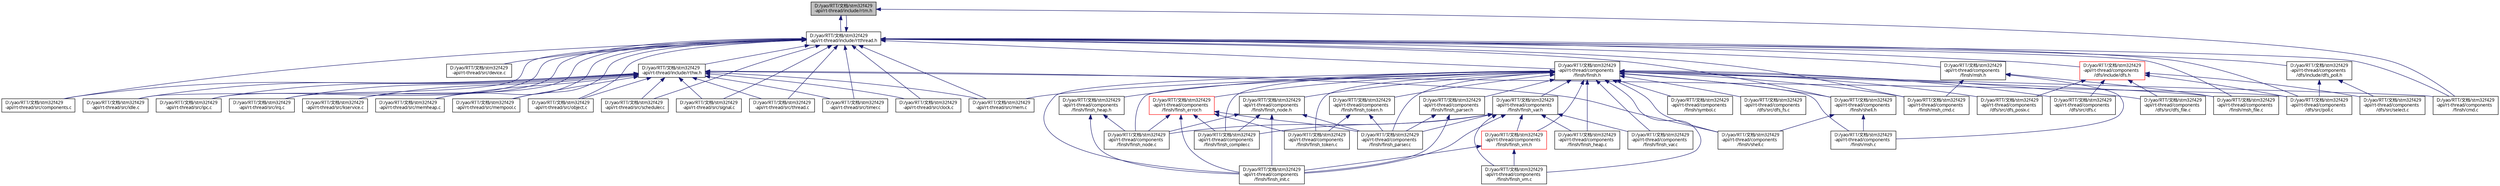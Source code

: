 digraph "D:/yao/RTT/文档/stm32f429-api/rt-thread/include/rtm.h"
{
  edge [fontname="FreeSans.ttf",fontsize="10",labelfontname="FreeSans.ttf",labelfontsize="10"];
  node [fontname="FreeSans.ttf",fontsize="10",shape=record];
  Node1 [label="D:/yao/RTT/文档/stm32f429\l-api/rt-thread/include/rtm.h",height=0.2,width=0.4,color="black", fillcolor="grey75", style="filled", fontcolor="black"];
  Node1 -> Node2 [dir="back",color="midnightblue",fontsize="10",style="solid",fontname="FreeSans.ttf"];
  Node2 [label="D:/yao/RTT/文档/stm32f429\l-api/rt-thread/include/rtthread.h",height=0.2,width=0.4,color="black", fillcolor="white", style="filled",URL="$rtthread_8h.html"];
  Node2 -> Node3 [dir="back",color="midnightblue",fontsize="10",style="solid",fontname="FreeSans.ttf"];
  Node3 [label="D:/yao/RTT/文档/stm32f429\l-api/rt-thread/src/clock.c",height=0.2,width=0.4,color="black", fillcolor="white", style="filled",URL="$clock_8c.html"];
  Node2 -> Node4 [dir="back",color="midnightblue",fontsize="10",style="solid",fontname="FreeSans.ttf"];
  Node4 [label="D:/yao/RTT/文档/stm32f429\l-api/rt-thread/src/components.c",height=0.2,width=0.4,color="black", fillcolor="white", style="filled",URL="$components_8c.html"];
  Node2 -> Node5 [dir="back",color="midnightblue",fontsize="10",style="solid",fontname="FreeSans.ttf"];
  Node5 [label="D:/yao/RTT/文档/stm32f429\l-api/rt-thread/src/device.c",height=0.2,width=0.4,color="black", fillcolor="white", style="filled",URL="$device_8c.html"];
  Node2 -> Node6 [dir="back",color="midnightblue",fontsize="10",style="solid",fontname="FreeSans.ttf"];
  Node6 [label="D:/yao/RTT/文档/stm32f429\l-api/rt-thread/src/idle.c",height=0.2,width=0.4,color="black", fillcolor="white", style="filled",URL="$idle_8c.html"];
  Node2 -> Node7 [dir="back",color="midnightblue",fontsize="10",style="solid",fontname="FreeSans.ttf"];
  Node7 [label="D:/yao/RTT/文档/stm32f429\l-api/rt-thread/src/ipc.c",height=0.2,width=0.4,color="black", fillcolor="white", style="filled",URL="$ipc_8c.html"];
  Node2 -> Node8 [dir="back",color="midnightblue",fontsize="10",style="solid",fontname="FreeSans.ttf"];
  Node8 [label="D:/yao/RTT/文档/stm32f429\l-api/rt-thread/src/irq.c",height=0.2,width=0.4,color="black", fillcolor="white", style="filled",URL="$irq_8c.html"];
  Node2 -> Node9 [dir="back",color="midnightblue",fontsize="10",style="solid",fontname="FreeSans.ttf"];
  Node9 [label="D:/yao/RTT/文档/stm32f429\l-api/rt-thread/src/kservice.c",height=0.2,width=0.4,color="black", fillcolor="white", style="filled",URL="$kservice_8c.html"];
  Node2 -> Node10 [dir="back",color="midnightblue",fontsize="10",style="solid",fontname="FreeSans.ttf"];
  Node10 [label="D:/yao/RTT/文档/stm32f429\l-api/rt-thread/src/mem.c",height=0.2,width=0.4,color="black", fillcolor="white", style="filled",URL="$mem_8c.html"];
  Node2 -> Node11 [dir="back",color="midnightblue",fontsize="10",style="solid",fontname="FreeSans.ttf"];
  Node11 [label="D:/yao/RTT/文档/stm32f429\l-api/rt-thread/src/memheap.c",height=0.2,width=0.4,color="black", fillcolor="white", style="filled",URL="$memheap_8c.html"];
  Node2 -> Node12 [dir="back",color="midnightblue",fontsize="10",style="solid",fontname="FreeSans.ttf"];
  Node12 [label="D:/yao/RTT/文档/stm32f429\l-api/rt-thread/src/mempool.c",height=0.2,width=0.4,color="black", fillcolor="white", style="filled",URL="$mempool_8c.html"];
  Node2 -> Node13 [dir="back",color="midnightblue",fontsize="10",style="solid",fontname="FreeSans.ttf"];
  Node13 [label="D:/yao/RTT/文档/stm32f429\l-api/rt-thread/src/object.c",height=0.2,width=0.4,color="black", fillcolor="white", style="filled",URL="$object_8c.html"];
  Node2 -> Node14 [dir="back",color="midnightblue",fontsize="10",style="solid",fontname="FreeSans.ttf"];
  Node14 [label="D:/yao/RTT/文档/stm32f429\l-api/rt-thread/src/scheduler.c",height=0.2,width=0.4,color="black", fillcolor="white", style="filled",URL="$scheduler_8c.html"];
  Node2 -> Node15 [dir="back",color="midnightblue",fontsize="10",style="solid",fontname="FreeSans.ttf"];
  Node15 [label="D:/yao/RTT/文档/stm32f429\l-api/rt-thread/src/signal.c",height=0.2,width=0.4,color="black", fillcolor="white", style="filled",URL="$signal_8c.html"];
  Node2 -> Node16 [dir="back",color="midnightblue",fontsize="10",style="solid",fontname="FreeSans.ttf"];
  Node16 [label="D:/yao/RTT/文档/stm32f429\l-api/rt-thread/src/thread.c",height=0.2,width=0.4,color="black", fillcolor="white", style="filled",URL="$thread_8c.html"];
  Node2 -> Node17 [dir="back",color="midnightblue",fontsize="10",style="solid",fontname="FreeSans.ttf"];
  Node17 [label="D:/yao/RTT/文档/stm32f429\l-api/rt-thread/src/timer.c",height=0.2,width=0.4,color="black", fillcolor="white", style="filled",URL="$timer_8c.html"];
  Node2 -> Node18 [dir="back",color="midnightblue",fontsize="10",style="solid",fontname="FreeSans.ttf"];
  Node18 [label="D:/yao/RTT/文档/stm32f429\l-api/rt-thread/include/rthw.h",height=0.2,width=0.4,color="black", fillcolor="white", style="filled",URL="$rthw_8h.html"];
  Node18 -> Node3 [dir="back",color="midnightblue",fontsize="10",style="solid",fontname="FreeSans.ttf"];
  Node18 -> Node4 [dir="back",color="midnightblue",fontsize="10",style="solid",fontname="FreeSans.ttf"];
  Node18 -> Node6 [dir="back",color="midnightblue",fontsize="10",style="solid",fontname="FreeSans.ttf"];
  Node18 -> Node7 [dir="back",color="midnightblue",fontsize="10",style="solid",fontname="FreeSans.ttf"];
  Node18 -> Node8 [dir="back",color="midnightblue",fontsize="10",style="solid",fontname="FreeSans.ttf"];
  Node18 -> Node9 [dir="back",color="midnightblue",fontsize="10",style="solid",fontname="FreeSans.ttf"];
  Node18 -> Node10 [dir="back",color="midnightblue",fontsize="10",style="solid",fontname="FreeSans.ttf"];
  Node18 -> Node11 [dir="back",color="midnightblue",fontsize="10",style="solid",fontname="FreeSans.ttf"];
  Node18 -> Node12 [dir="back",color="midnightblue",fontsize="10",style="solid",fontname="FreeSans.ttf"];
  Node18 -> Node13 [dir="back",color="midnightblue",fontsize="10",style="solid",fontname="FreeSans.ttf"];
  Node18 -> Node14 [dir="back",color="midnightblue",fontsize="10",style="solid",fontname="FreeSans.ttf"];
  Node18 -> Node15 [dir="back",color="midnightblue",fontsize="10",style="solid",fontname="FreeSans.ttf"];
  Node18 -> Node16 [dir="back",color="midnightblue",fontsize="10",style="solid",fontname="FreeSans.ttf"];
  Node18 -> Node17 [dir="back",color="midnightblue",fontsize="10",style="solid",fontname="FreeSans.ttf"];
  Node18 -> Node19 [dir="back",color="midnightblue",fontsize="10",style="solid",fontname="FreeSans.ttf"];
  Node19 [label="D:/yao/RTT/文档/stm32f429\l-api/rt-thread/components\l/finsh/shell.c",height=0.2,width=0.4,color="black", fillcolor="white", style="filled",URL="$shell_8c.html"];
  Node18 -> Node20 [dir="back",color="midnightblue",fontsize="10",style="solid",fontname="FreeSans.ttf"];
  Node20 [label="D:/yao/RTT/文档/stm32f429\l-api/rt-thread/components\l/dfs/src/poll.c",height=0.2,width=0.4,color="black", fillcolor="white", style="filled",URL="$poll_8c.html"];
  Node2 -> Node1 [dir="back",color="midnightblue",fontsize="10",style="solid",fontname="FreeSans.ttf"];
  Node2 -> Node21 [dir="back",color="midnightblue",fontsize="10",style="solid",fontname="FreeSans.ttf"];
  Node21 [label="D:/yao/RTT/文档/stm32f429\l-api/rt-thread/components\l/finsh/cmd.c",height=0.2,width=0.4,color="black", fillcolor="white", style="filled",URL="$cmd_8c.html"];
  Node2 -> Node22 [dir="back",color="midnightblue",fontsize="10",style="solid",fontname="FreeSans.ttf"];
  Node22 [label="D:/yao/RTT/文档/stm32f429\l-api/rt-thread/components\l/finsh/finsh.h",height=0.2,width=0.4,color="black", fillcolor="white", style="filled",URL="$components_2finsh_2finsh_8h.html"];
  Node22 -> Node10 [dir="back",color="midnightblue",fontsize="10",style="solid",fontname="FreeSans.ttf"];
  Node22 -> Node21 [dir="back",color="midnightblue",fontsize="10",style="solid",fontname="FreeSans.ttf"];
  Node22 -> Node23 [dir="back",color="midnightblue",fontsize="10",style="solid",fontname="FreeSans.ttf"];
  Node23 [label="D:/yao/RTT/文档/stm32f429\l-api/rt-thread/components\l/finsh/finsh_compiler.c",height=0.2,width=0.4,color="black", fillcolor="white", style="filled",URL="$finsh__compiler_8c.html"];
  Node22 -> Node24 [dir="back",color="midnightblue",fontsize="10",style="solid",fontname="FreeSans.ttf"];
  Node24 [label="D:/yao/RTT/文档/stm32f429\l-api/rt-thread/components\l/finsh/finsh_node.h",height=0.2,width=0.4,color="black", fillcolor="white", style="filled",URL="$finsh__node_8h.html"];
  Node24 -> Node23 [dir="back",color="midnightblue",fontsize="10",style="solid",fontname="FreeSans.ttf"];
  Node24 -> Node25 [dir="back",color="midnightblue",fontsize="10",style="solid",fontname="FreeSans.ttf"];
  Node25 [label="D:/yao/RTT/文档/stm32f429\l-api/rt-thread/components\l/finsh/finsh_init.c",height=0.2,width=0.4,color="black", fillcolor="white", style="filled",URL="$finsh__init_8c.html"];
  Node24 -> Node26 [dir="back",color="midnightblue",fontsize="10",style="solid",fontname="FreeSans.ttf"];
  Node26 [label="D:/yao/RTT/文档/stm32f429\l-api/rt-thread/components\l/finsh/finsh_node.c",height=0.2,width=0.4,color="black", fillcolor="white", style="filled",URL="$finsh__node_8c.html"];
  Node24 -> Node27 [dir="back",color="midnightblue",fontsize="10",style="solid",fontname="FreeSans.ttf"];
  Node27 [label="D:/yao/RTT/文档/stm32f429\l-api/rt-thread/components\l/finsh/finsh_parser.c",height=0.2,width=0.4,color="black", fillcolor="white", style="filled",URL="$finsh__parser_8c.html"];
  Node22 -> Node28 [dir="back",color="midnightblue",fontsize="10",style="solid",fontname="FreeSans.ttf"];
  Node28 [label="D:/yao/RTT/文档/stm32f429\l-api/rt-thread/components\l/finsh/finsh_error.h",height=0.2,width=0.4,color="red", fillcolor="white", style="filled",URL="$finsh__error_8h.html"];
  Node28 -> Node23 [dir="back",color="midnightblue",fontsize="10",style="solid",fontname="FreeSans.ttf"];
  Node28 -> Node25 [dir="back",color="midnightblue",fontsize="10",style="solid",fontname="FreeSans.ttf"];
  Node28 -> Node26 [dir="back",color="midnightblue",fontsize="10",style="solid",fontname="FreeSans.ttf"];
  Node28 -> Node27 [dir="back",color="midnightblue",fontsize="10",style="solid",fontname="FreeSans.ttf"];
  Node28 -> Node29 [dir="back",color="midnightblue",fontsize="10",style="solid",fontname="FreeSans.ttf"];
  Node29 [label="D:/yao/RTT/文档/stm32f429\l-api/rt-thread/components\l/finsh/finsh_token.c",height=0.2,width=0.4,color="black", fillcolor="white", style="filled",URL="$finsh__token_8c.html"];
  Node22 -> Node30 [dir="back",color="midnightblue",fontsize="10",style="solid",fontname="FreeSans.ttf"];
  Node30 [label="D:/yao/RTT/文档/stm32f429\l-api/rt-thread/components\l/finsh/finsh_var.h",height=0.2,width=0.4,color="black", fillcolor="white", style="filled",URL="$finsh__var_8h.html"];
  Node30 -> Node23 [dir="back",color="midnightblue",fontsize="10",style="solid",fontname="FreeSans.ttf"];
  Node30 -> Node31 [dir="back",color="midnightblue",fontsize="10",style="solid",fontname="FreeSans.ttf"];
  Node31 [label="D:/yao/RTT/文档/stm32f429\l-api/rt-thread/components\l/finsh/finsh_vm.h",height=0.2,width=0.4,color="red", fillcolor="white", style="filled",URL="$finsh__vm_8h.html"];
  Node31 -> Node25 [dir="back",color="midnightblue",fontsize="10",style="solid",fontname="FreeSans.ttf"];
  Node31 -> Node32 [dir="back",color="midnightblue",fontsize="10",style="solid",fontname="FreeSans.ttf"];
  Node32 [label="D:/yao/RTT/文档/stm32f429\l-api/rt-thread/components\l/finsh/finsh_vm.c",height=0.2,width=0.4,color="black", fillcolor="white", style="filled",URL="$finsh__vm_8c.html"];
  Node30 -> Node33 [dir="back",color="midnightblue",fontsize="10",style="solid",fontname="FreeSans.ttf"];
  Node33 [label="D:/yao/RTT/文档/stm32f429\l-api/rt-thread/components\l/finsh/finsh_heap.c",height=0.2,width=0.4,color="black", fillcolor="white", style="filled",URL="$finsh__heap_8c.html"];
  Node30 -> Node25 [dir="back",color="midnightblue",fontsize="10",style="solid",fontname="FreeSans.ttf"];
  Node30 -> Node26 [dir="back",color="midnightblue",fontsize="10",style="solid",fontname="FreeSans.ttf"];
  Node30 -> Node27 [dir="back",color="midnightblue",fontsize="10",style="solid",fontname="FreeSans.ttf"];
  Node30 -> Node34 [dir="back",color="midnightblue",fontsize="10",style="solid",fontname="FreeSans.ttf"];
  Node34 [label="D:/yao/RTT/文档/stm32f429\l-api/rt-thread/components\l/finsh/finsh_var.c",height=0.2,width=0.4,color="black", fillcolor="white", style="filled",URL="$finsh__var_8c.html"];
  Node30 -> Node32 [dir="back",color="midnightblue",fontsize="10",style="solid",fontname="FreeSans.ttf"];
  Node22 -> Node31 [dir="back",color="midnightblue",fontsize="10",style="solid",fontname="FreeSans.ttf"];
  Node22 -> Node33 [dir="back",color="midnightblue",fontsize="10",style="solid",fontname="FreeSans.ttf"];
  Node22 -> Node35 [dir="back",color="midnightblue",fontsize="10",style="solid",fontname="FreeSans.ttf"];
  Node35 [label="D:/yao/RTT/文档/stm32f429\l-api/rt-thread/components\l/finsh/finsh_heap.h",height=0.2,width=0.4,color="black", fillcolor="white", style="filled",URL="$finsh__heap_8h.html"];
  Node35 -> Node25 [dir="back",color="midnightblue",fontsize="10",style="solid",fontname="FreeSans.ttf"];
  Node35 -> Node26 [dir="back",color="midnightblue",fontsize="10",style="solid",fontname="FreeSans.ttf"];
  Node22 -> Node25 [dir="back",color="midnightblue",fontsize="10",style="solid",fontname="FreeSans.ttf"];
  Node22 -> Node36 [dir="back",color="midnightblue",fontsize="10",style="solid",fontname="FreeSans.ttf"];
  Node36 [label="D:/yao/RTT/文档/stm32f429\l-api/rt-thread/components\l/finsh/finsh_parser.h",height=0.2,width=0.4,color="black", fillcolor="white", style="filled",URL="$finsh__parser_8h.html"];
  Node36 -> Node25 [dir="back",color="midnightblue",fontsize="10",style="solid",fontname="FreeSans.ttf"];
  Node36 -> Node27 [dir="back",color="midnightblue",fontsize="10",style="solid",fontname="FreeSans.ttf"];
  Node22 -> Node26 [dir="back",color="midnightblue",fontsize="10",style="solid",fontname="FreeSans.ttf"];
  Node22 -> Node27 [dir="back",color="midnightblue",fontsize="10",style="solid",fontname="FreeSans.ttf"];
  Node22 -> Node37 [dir="back",color="midnightblue",fontsize="10",style="solid",fontname="FreeSans.ttf"];
  Node37 [label="D:/yao/RTT/文档/stm32f429\l-api/rt-thread/components\l/finsh/finsh_token.h",height=0.2,width=0.4,color="black", fillcolor="white", style="filled",URL="$finsh__token_8h.html"];
  Node37 -> Node27 [dir="back",color="midnightblue",fontsize="10",style="solid",fontname="FreeSans.ttf"];
  Node37 -> Node29 [dir="back",color="midnightblue",fontsize="10",style="solid",fontname="FreeSans.ttf"];
  Node22 -> Node29 [dir="back",color="midnightblue",fontsize="10",style="solid",fontname="FreeSans.ttf"];
  Node22 -> Node34 [dir="back",color="midnightblue",fontsize="10",style="solid",fontname="FreeSans.ttf"];
  Node22 -> Node32 [dir="back",color="midnightblue",fontsize="10",style="solid",fontname="FreeSans.ttf"];
  Node22 -> Node38 [dir="back",color="midnightblue",fontsize="10",style="solid",fontname="FreeSans.ttf"];
  Node38 [label="D:/yao/RTT/文档/stm32f429\l-api/rt-thread/components\l/finsh/msh.c",height=0.2,width=0.4,color="black", fillcolor="white", style="filled",URL="$msh_8c.html"];
  Node22 -> Node39 [dir="back",color="midnightblue",fontsize="10",style="solid",fontname="FreeSans.ttf"];
  Node39 [label="D:/yao/RTT/文档/stm32f429\l-api/rt-thread/components\l/finsh/msh_cmd.c",height=0.2,width=0.4,color="black", fillcolor="white", style="filled",URL="$msh__cmd_8c.html"];
  Node22 -> Node40 [dir="back",color="midnightblue",fontsize="10",style="solid",fontname="FreeSans.ttf"];
  Node40 [label="D:/yao/RTT/文档/stm32f429\l-api/rt-thread/components\l/finsh/msh_file.c",height=0.2,width=0.4,color="black", fillcolor="white", style="filled",URL="$msh__file_8c.html"];
  Node22 -> Node19 [dir="back",color="midnightblue",fontsize="10",style="solid",fontname="FreeSans.ttf"];
  Node22 -> Node41 [dir="back",color="midnightblue",fontsize="10",style="solid",fontname="FreeSans.ttf"];
  Node41 [label="D:/yao/RTT/文档/stm32f429\l-api/rt-thread/components\l/finsh/shell.h",height=0.2,width=0.4,color="black", fillcolor="white", style="filled",URL="$shell_8h.html"];
  Node41 -> Node38 [dir="back",color="midnightblue",fontsize="10",style="solid",fontname="FreeSans.ttf"];
  Node41 -> Node19 [dir="back",color="midnightblue",fontsize="10",style="solid",fontname="FreeSans.ttf"];
  Node22 -> Node42 [dir="back",color="midnightblue",fontsize="10",style="solid",fontname="FreeSans.ttf"];
  Node42 [label="D:/yao/RTT/文档/stm32f429\l-api/rt-thread/components\l/finsh/symbol.c",height=0.2,width=0.4,color="black", fillcolor="white", style="filled",URL="$symbol_8c.html"];
  Node22 -> Node43 [dir="back",color="midnightblue",fontsize="10",style="solid",fontname="FreeSans.ttf"];
  Node43 [label="D:/yao/RTT/文档/stm32f429\l-api/rt-thread/components\l/dfs/src/dfs.c",height=0.2,width=0.4,color="black", fillcolor="white", style="filled",URL="$dfs_8c.html"];
  Node22 -> Node44 [dir="back",color="midnightblue",fontsize="10",style="solid",fontname="FreeSans.ttf"];
  Node44 [label="D:/yao/RTT/文档/stm32f429\l-api/rt-thread/components\l/dfs/src/dfs_file.c",height=0.2,width=0.4,color="black", fillcolor="white", style="filled",URL="$dfs__file_8c.html"];
  Node22 -> Node45 [dir="back",color="midnightblue",fontsize="10",style="solid",fontname="FreeSans.ttf"];
  Node45 [label="D:/yao/RTT/文档/stm32f429\l-api/rt-thread/components\l/dfs/src/dfs_fs.c",height=0.2,width=0.4,color="black", fillcolor="white", style="filled",URL="$dfs__fs_8c.html"];
  Node22 -> Node46 [dir="back",color="midnightblue",fontsize="10",style="solid",fontname="FreeSans.ttf"];
  Node46 [label="D:/yao/RTT/文档/stm32f429\l-api/rt-thread/components\l/dfs/src/dfs_posix.c",height=0.2,width=0.4,color="black", fillcolor="white", style="filled",URL="$dfs__posix_8c.html"];
  Node2 -> Node47 [dir="back",color="midnightblue",fontsize="10",style="solid",fontname="FreeSans.ttf"];
  Node47 [label="D:/yao/RTT/文档/stm32f429\l-api/rt-thread/components\l/finsh/msh.h",height=0.2,width=0.4,color="black", fillcolor="white", style="filled",URL="$msh_8h.html"];
  Node47 -> Node38 [dir="back",color="midnightblue",fontsize="10",style="solid",fontname="FreeSans.ttf"];
  Node47 -> Node39 [dir="back",color="midnightblue",fontsize="10",style="solid",fontname="FreeSans.ttf"];
  Node47 -> Node40 [dir="back",color="midnightblue",fontsize="10",style="solid",fontname="FreeSans.ttf"];
  Node2 -> Node39 [dir="back",color="midnightblue",fontsize="10",style="solid",fontname="FreeSans.ttf"];
  Node2 -> Node40 [dir="back",color="midnightblue",fontsize="10",style="solid",fontname="FreeSans.ttf"];
  Node2 -> Node41 [dir="back",color="midnightblue",fontsize="10",style="solid",fontname="FreeSans.ttf"];
  Node2 -> Node20 [dir="back",color="midnightblue",fontsize="10",style="solid",fontname="FreeSans.ttf"];
  Node2 -> Node48 [dir="back",color="midnightblue",fontsize="10",style="solid",fontname="FreeSans.ttf"];
  Node48 [label="D:/yao/RTT/文档/stm32f429\l-api/rt-thread/components\l/dfs/include/dfs.h",height=0.2,width=0.4,color="red", fillcolor="white", style="filled",URL="$dfs_8h.html"];
  Node48 -> Node43 [dir="back",color="midnightblue",fontsize="10",style="solid",fontname="FreeSans.ttf"];
  Node48 -> Node44 [dir="back",color="midnightblue",fontsize="10",style="solid",fontname="FreeSans.ttf"];
  Node48 -> Node46 [dir="back",color="midnightblue",fontsize="10",style="solid",fontname="FreeSans.ttf"];
  Node48 -> Node20 [dir="back",color="midnightblue",fontsize="10",style="solid",fontname="FreeSans.ttf"];
  Node48 -> Node49 [dir="back",color="midnightblue",fontsize="10",style="solid",fontname="FreeSans.ttf"];
  Node49 [label="D:/yao/RTT/文档/stm32f429\l-api/rt-thread/components\l/dfs/src/select.c",height=0.2,width=0.4,color="black", fillcolor="white", style="filled",URL="$select_8c.html"];
  Node2 -> Node50 [dir="back",color="midnightblue",fontsize="10",style="solid",fontname="FreeSans.ttf"];
  Node50 [label="D:/yao/RTT/文档/stm32f429\l-api/rt-thread/components\l/dfs/include/dfs_poll.h",height=0.2,width=0.4,color="black", fillcolor="white", style="filled",URL="$dfs__poll_8h.html"];
  Node50 -> Node20 [dir="back",color="midnightblue",fontsize="10",style="solid",fontname="FreeSans.ttf"];
  Node50 -> Node49 [dir="back",color="midnightblue",fontsize="10",style="solid",fontname="FreeSans.ttf"];
  Node1 -> Node21 [dir="back",color="midnightblue",fontsize="10",style="solid",fontname="FreeSans.ttf"];
}
